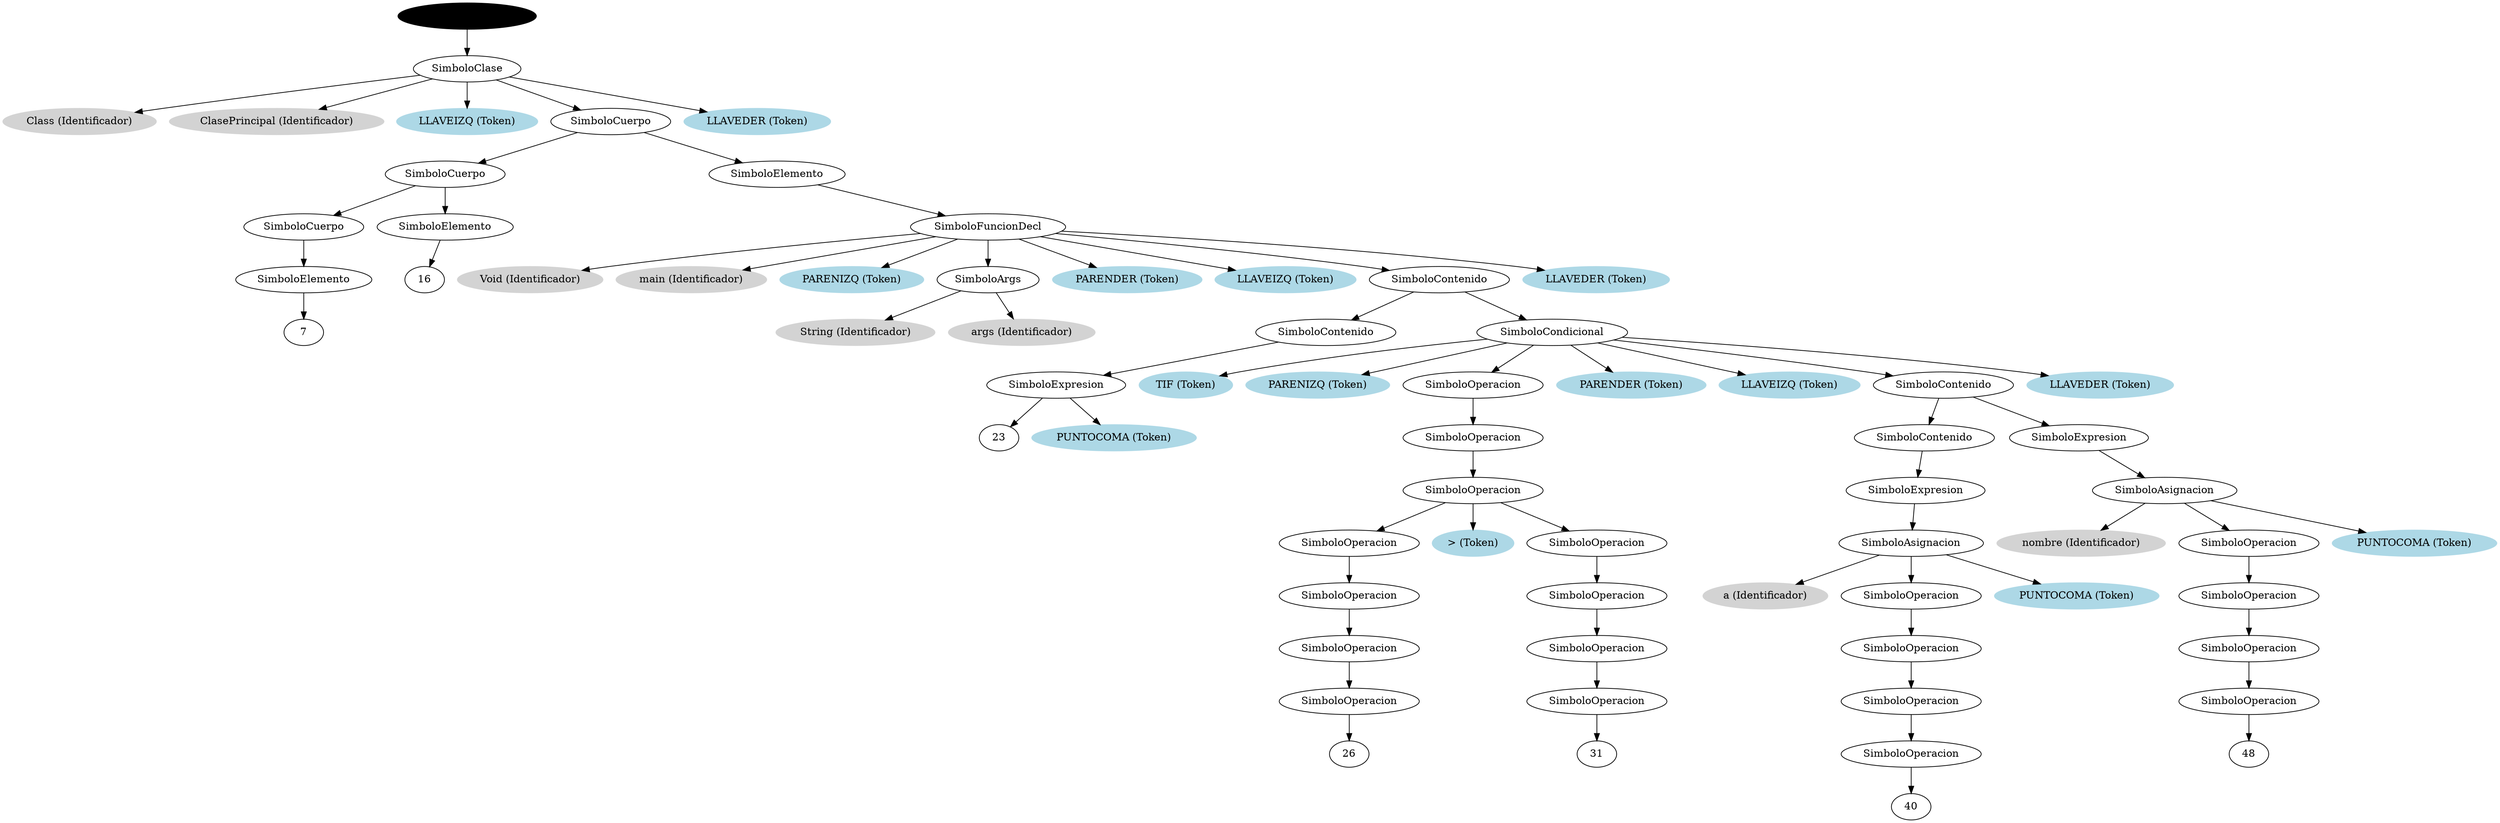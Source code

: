 digraph G {

62 -> 61
61 -> 71
71 [color=lightgrey,style=filled,label="Class (Identificador)"]
61 -> 72
72 [color=lightgrey,style=filled,label="ClasePrincipal (Identificador)"]
61 -> 73
73 [color=lightblue,style=filled,label="LLAVEIZQ (Token)"]
61 -> 60
60 -> 18
18 -> 9
9 -> 8
8 -> 7
8 [label="SimboloElemento"]
9 [label="SimboloCuerpo"]
18 -> 17
17 -> 16
17 [label="SimboloElemento"]
18 [label="SimboloCuerpo"]
60 -> 59
59 -> 19
19 -> 87
87 [color=lightgrey,style=filled,label="Void (Identificador)"]
19 -> 88
88 [color=lightgrey,style=filled,label="main (Identificador)"]
19 -> 89
89 [color=lightblue,style=filled,label="PARENIZQ (Token)"]
19 -> 21
21 -> 97
97 [color=lightgrey,style=filled,label="String (Identificador)"]
21 -> 98
98 [color=lightgrey,style=filled,label="args (Identificador)"]
21 [label="SimboloArgs"]
19 -> 90
90 [color=lightblue,style=filled,label="PARENDER (Token)"]
19 -> 91
91 [color=lightblue,style=filled,label="LLAVEIZQ (Token)"]
19 -> 58
58 -> 25
25 -> 24
24 -> 23
24 -> 101
101 [color=lightblue,style=filled,label="PUNTOCOMA (Token)"]
24 [label="SimboloExpresion"]
25 [label="SimboloContenido"]
58 -> 57
57 -> 112
112 [color=lightblue,style=filled,label="TIF (Token)"]
57 -> 113
113 [color=lightblue,style=filled,label="PARENIZQ (Token)"]
57 -> 38
38 -> 37
37 -> 36
36 -> 30
30 -> 29
29 -> 28
28 -> 27
27 -> 26
27 [label="SimboloOperacion"]
28 [label="SimboloOperacion"]
29 [label="SimboloOperacion"]
30 [label="SimboloOperacion"]
36 -> 119
119 [color=lightblue,style=filled,label="> (Token)"]
36 -> 35
35 -> 34
34 -> 33
33 -> 32
32 -> 31
32 [label="SimboloOperacion"]
33 [label="SimboloOperacion"]
34 [label="SimboloOperacion"]
35 [label="SimboloOperacion"]
36 [label="SimboloOperacion"]
37 [label="SimboloOperacion"]
38 [label="SimboloOperacion"]
57 -> 114
114 [color=lightblue,style=filled,label="PARENDER (Token)"]
57 -> 115
115 [color=lightblue,style=filled,label="LLAVEIZQ (Token)"]
57 -> 55
55 -> 47
47 -> 46
46 -> 45
45 -> 124
124 [color=lightgrey,style=filled,label="a (Identificador)"]
45 -> 44
44 -> 43
43 -> 42
42 -> 41
41 -> 40
41 [label="SimboloOperacion"]
42 [label="SimboloOperacion"]
43 [label="SimboloOperacion"]
44 [label="SimboloOperacion"]
45 -> 125
125 [color=lightblue,style=filled,label="PUNTOCOMA (Token)"]
45 [label="SimboloAsignacion"]
46 [label="SimboloExpresion"]
47 [label="SimboloContenido"]
55 -> 54
54 -> 53
53 -> 130
130 [color=lightgrey,style=filled,label="nombre (Identificador)"]
53 -> 52
52 -> 51
51 -> 50
50 -> 49
49 -> 48
49 [label="SimboloOperacion"]
50 [label="SimboloOperacion"]
51 [label="SimboloOperacion"]
52 [label="SimboloOperacion"]
53 -> 131
131 [color=lightblue,style=filled,label="PUNTOCOMA (Token)"]
53 [label="SimboloAsignacion"]
54 [label="SimboloExpresion"]
55 [label="SimboloContenido"]
57 -> 116
116 [color=lightblue,style=filled,label="LLAVEDER (Token)"]
57 [label="SimboloCondicional"]
58 [label="SimboloContenido"]
19 -> 92
92 [color=lightblue,style=filled,label="LLAVEDER (Token)"]
19 [label="SimboloFuncionDecl"]
59 [label="SimboloElemento"]
60 [label="SimboloCuerpo"]
61 -> 74
74 [color=lightblue,style=filled,label="LLAVEDER (Token)"]
61 [label="SimboloClase"]
62 [color=black,style=filled,label="SimboloPrograma"]

}
